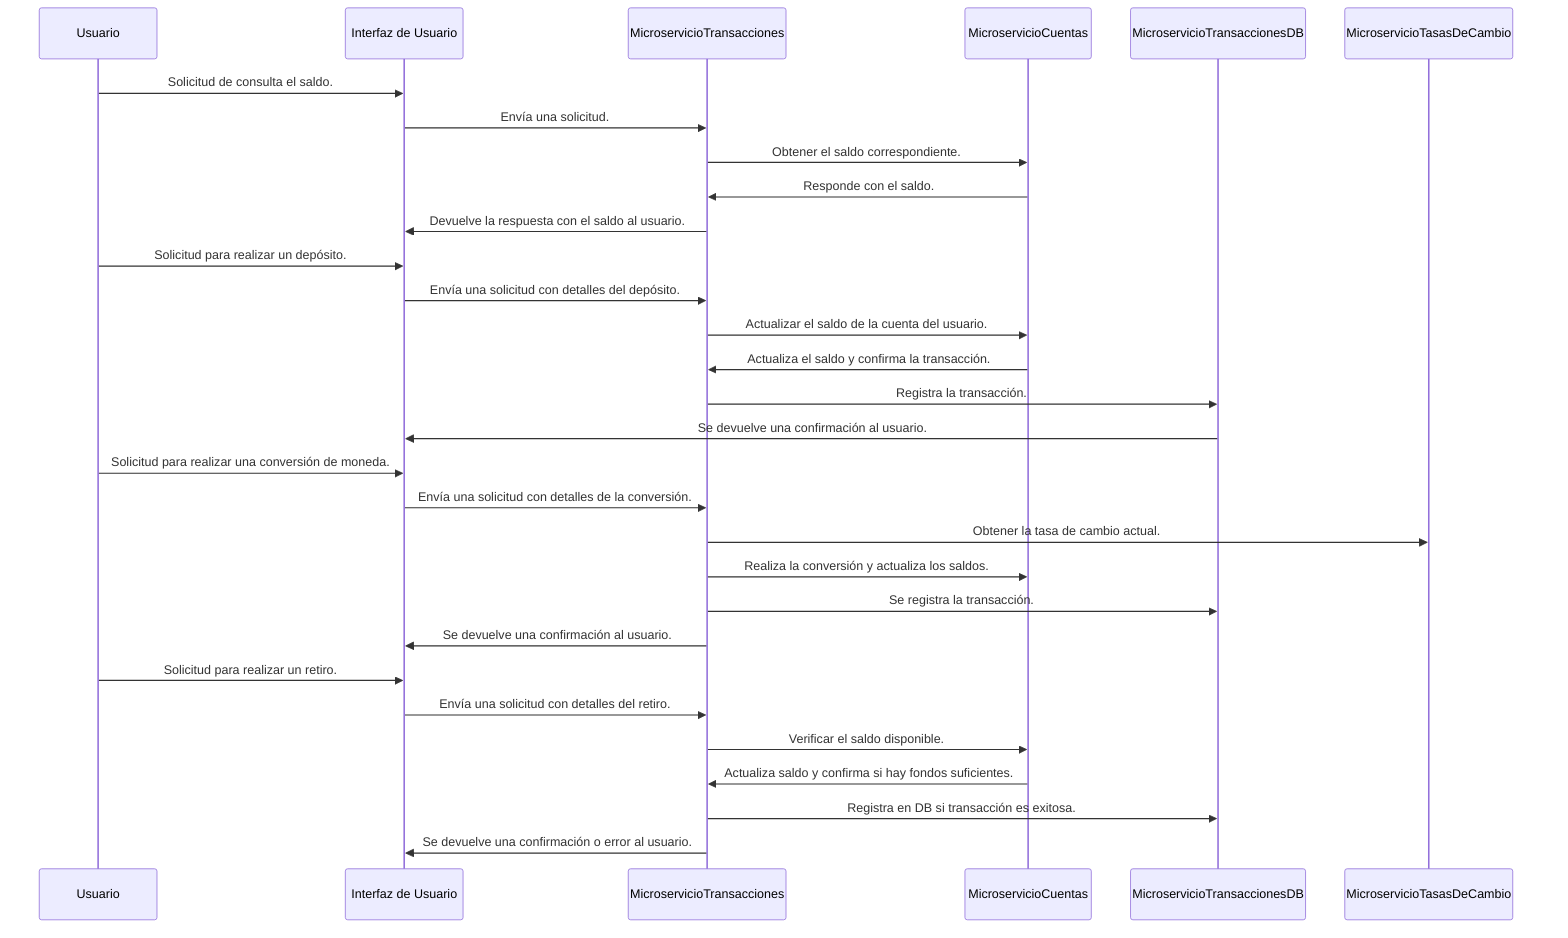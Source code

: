 sequenceDiagram
    participant Usuario
    participant Interfaz de Usuario
    participant MicroservicioTransacciones
    participant MicroservicioCuentas
    participant MicroservicioTransaccionesDB
    participant MicroservicioTasasDeCambio

    Usuario->>Interfaz de Usuario: Solicitud de consulta el saldo.
    Interfaz de Usuario->>MicroservicioTransacciones: Envía una solicitud.
    MicroservicioTransacciones->>MicroservicioCuentas: Obtener el saldo correspondiente.
    MicroservicioCuentas->>MicroservicioTransacciones: Responde con el saldo.
    MicroservicioTransacciones->>Interfaz de Usuario: Devuelve la respuesta con el saldo al usuario.

    Usuario->>Interfaz de Usuario: Solicitud para realizar un depósito.
    Interfaz de Usuario->>MicroservicioTransacciones: Envía una solicitud con detalles del depósito.
    MicroservicioTransacciones->>MicroservicioCuentas: Actualizar el saldo de la cuenta del usuario.
    MicroservicioCuentas->>MicroservicioTransacciones: Actualiza el saldo y confirma la transacción.
    MicroservicioTransacciones->>MicroservicioTransaccionesDB: Registra la transacción.
    MicroservicioTransaccionesDB->>Interfaz de Usuario: Se devuelve una confirmación al usuario.

    Usuario->>Interfaz de Usuario: Solicitud para realizar una conversión de moneda.
    Interfaz de Usuario->>MicroservicioTransacciones: Envía una solicitud con detalles de la conversión.
    MicroservicioTransacciones->>MicroservicioTasasDeCambio: Obtener la tasa de cambio actual.
    MicroservicioTransacciones->>MicroservicioCuentas: Realiza la conversión y actualiza los saldos.
    MicroservicioTransacciones->>MicroservicioTransaccionesDB: Se registra la transacción.
    MicroservicioTransacciones->>Interfaz de Usuario: Se devuelve una confirmación al usuario.

    Usuario->>Interfaz de Usuario: Solicitud para realizar un retiro.
    Interfaz de Usuario->>MicroservicioTransacciones: Envía una solicitud con detalles del retiro.
    MicroservicioTransacciones->>MicroservicioCuentas: Verificar el saldo disponible.
    MicroservicioCuentas->>MicroservicioTransacciones: Actualiza saldo y confirma si hay fondos suficientes.
    MicroservicioTransacciones->>MicroservicioTransaccionesDB: Registra en DB si transacción es exitosa.
    MicroservicioTransacciones->>Interfaz de Usuario: Se devuelve una confirmación o error al usuario.